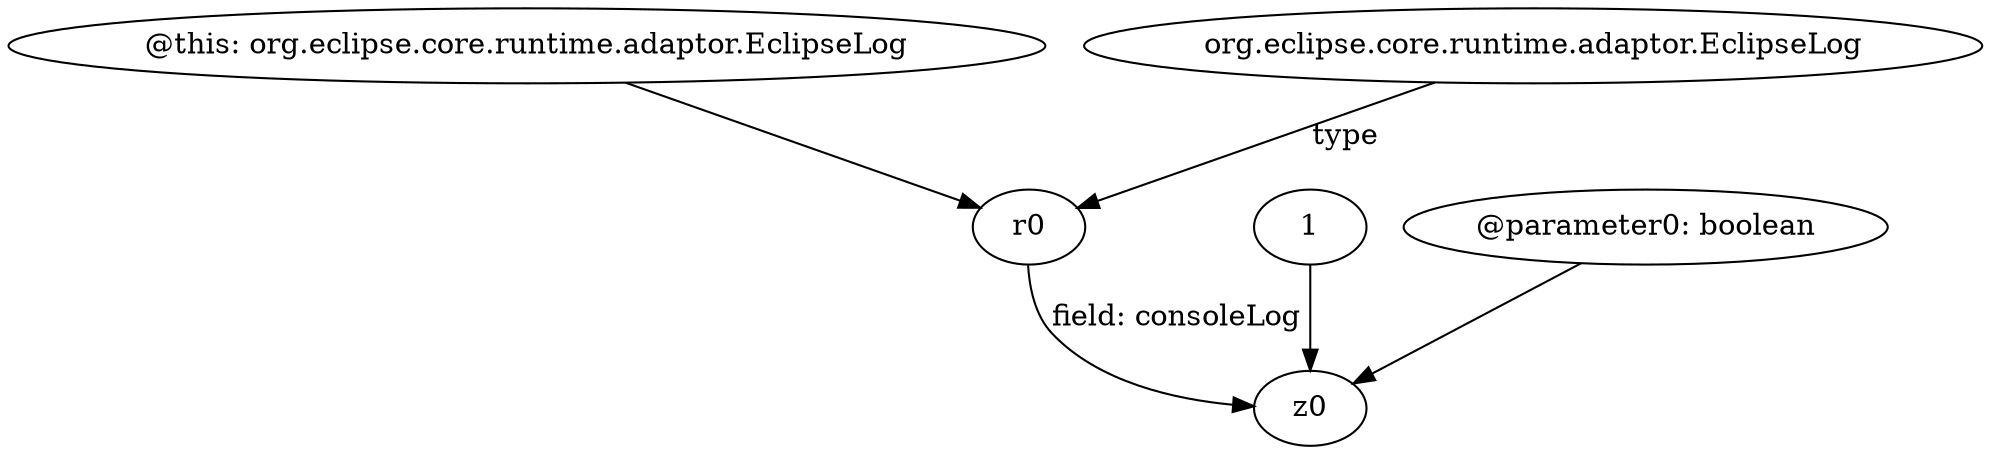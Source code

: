 digraph g {
0[label="@this: org.eclipse.core.runtime.adaptor.EclipseLog"]
1[label="r0"]
0->1[label=""]
2[label="z0"]
1->2[label="field: consoleLog"]
3[label="org.eclipse.core.runtime.adaptor.EclipseLog"]
3->1[label="type"]
4[label="1"]
4->2[label=""]
5[label="@parameter0: boolean"]
5->2[label=""]
}